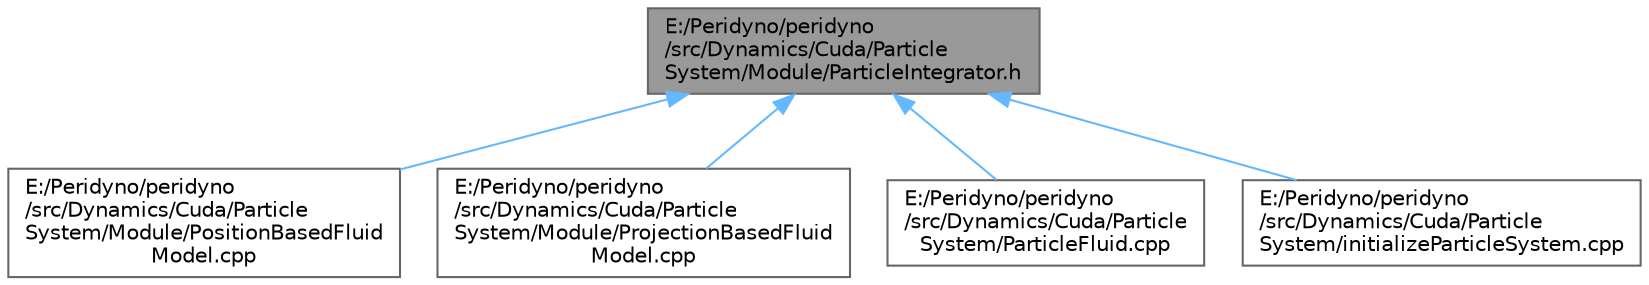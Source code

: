 digraph "E:/Peridyno/peridyno/src/Dynamics/Cuda/ParticleSystem/Module/ParticleIntegrator.h"
{
 // LATEX_PDF_SIZE
  bgcolor="transparent";
  edge [fontname=Helvetica,fontsize=10,labelfontname=Helvetica,labelfontsize=10];
  node [fontname=Helvetica,fontsize=10,shape=box,height=0.2,width=0.4];
  Node1 [id="Node000001",label="E:/Peridyno/peridyno\l/src/Dynamics/Cuda/Particle\lSystem/Module/ParticleIntegrator.h",height=0.2,width=0.4,color="gray40", fillcolor="grey60", style="filled", fontcolor="black",tooltip=" "];
  Node1 -> Node2 [id="edge1_Node000001_Node000002",dir="back",color="steelblue1",style="solid",tooltip=" "];
  Node2 [id="Node000002",label="E:/Peridyno/peridyno\l/src/Dynamics/Cuda/Particle\lSystem/Module/PositionBasedFluid\lModel.cpp",height=0.2,width=0.4,color="grey40", fillcolor="white", style="filled",URL="$_position_based_fluid_model_8cpp.html",tooltip=" "];
  Node1 -> Node3 [id="edge2_Node000001_Node000003",dir="back",color="steelblue1",style="solid",tooltip=" "];
  Node3 [id="Node000003",label="E:/Peridyno/peridyno\l/src/Dynamics/Cuda/Particle\lSystem/Module/ProjectionBasedFluid\lModel.cpp",height=0.2,width=0.4,color="grey40", fillcolor="white", style="filled",URL="$_projection_based_fluid_model_8cpp.html",tooltip=" "];
  Node1 -> Node4 [id="edge3_Node000001_Node000004",dir="back",color="steelblue1",style="solid",tooltip=" "];
  Node4 [id="Node000004",label="E:/Peridyno/peridyno\l/src/Dynamics/Cuda/Particle\lSystem/ParticleFluid.cpp",height=0.2,width=0.4,color="grey40", fillcolor="white", style="filled",URL="$_cuda_2_particle_system_2_particle_fluid_8cpp.html",tooltip=" "];
  Node1 -> Node5 [id="edge4_Node000001_Node000005",dir="back",color="steelblue1",style="solid",tooltip=" "];
  Node5 [id="Node000005",label="E:/Peridyno/peridyno\l/src/Dynamics/Cuda/Particle\lSystem/initializeParticleSystem.cpp",height=0.2,width=0.4,color="grey40", fillcolor="white", style="filled",URL="$_cuda_2_particle_system_2initialize_particle_system_8cpp.html",tooltip=" "];
}
